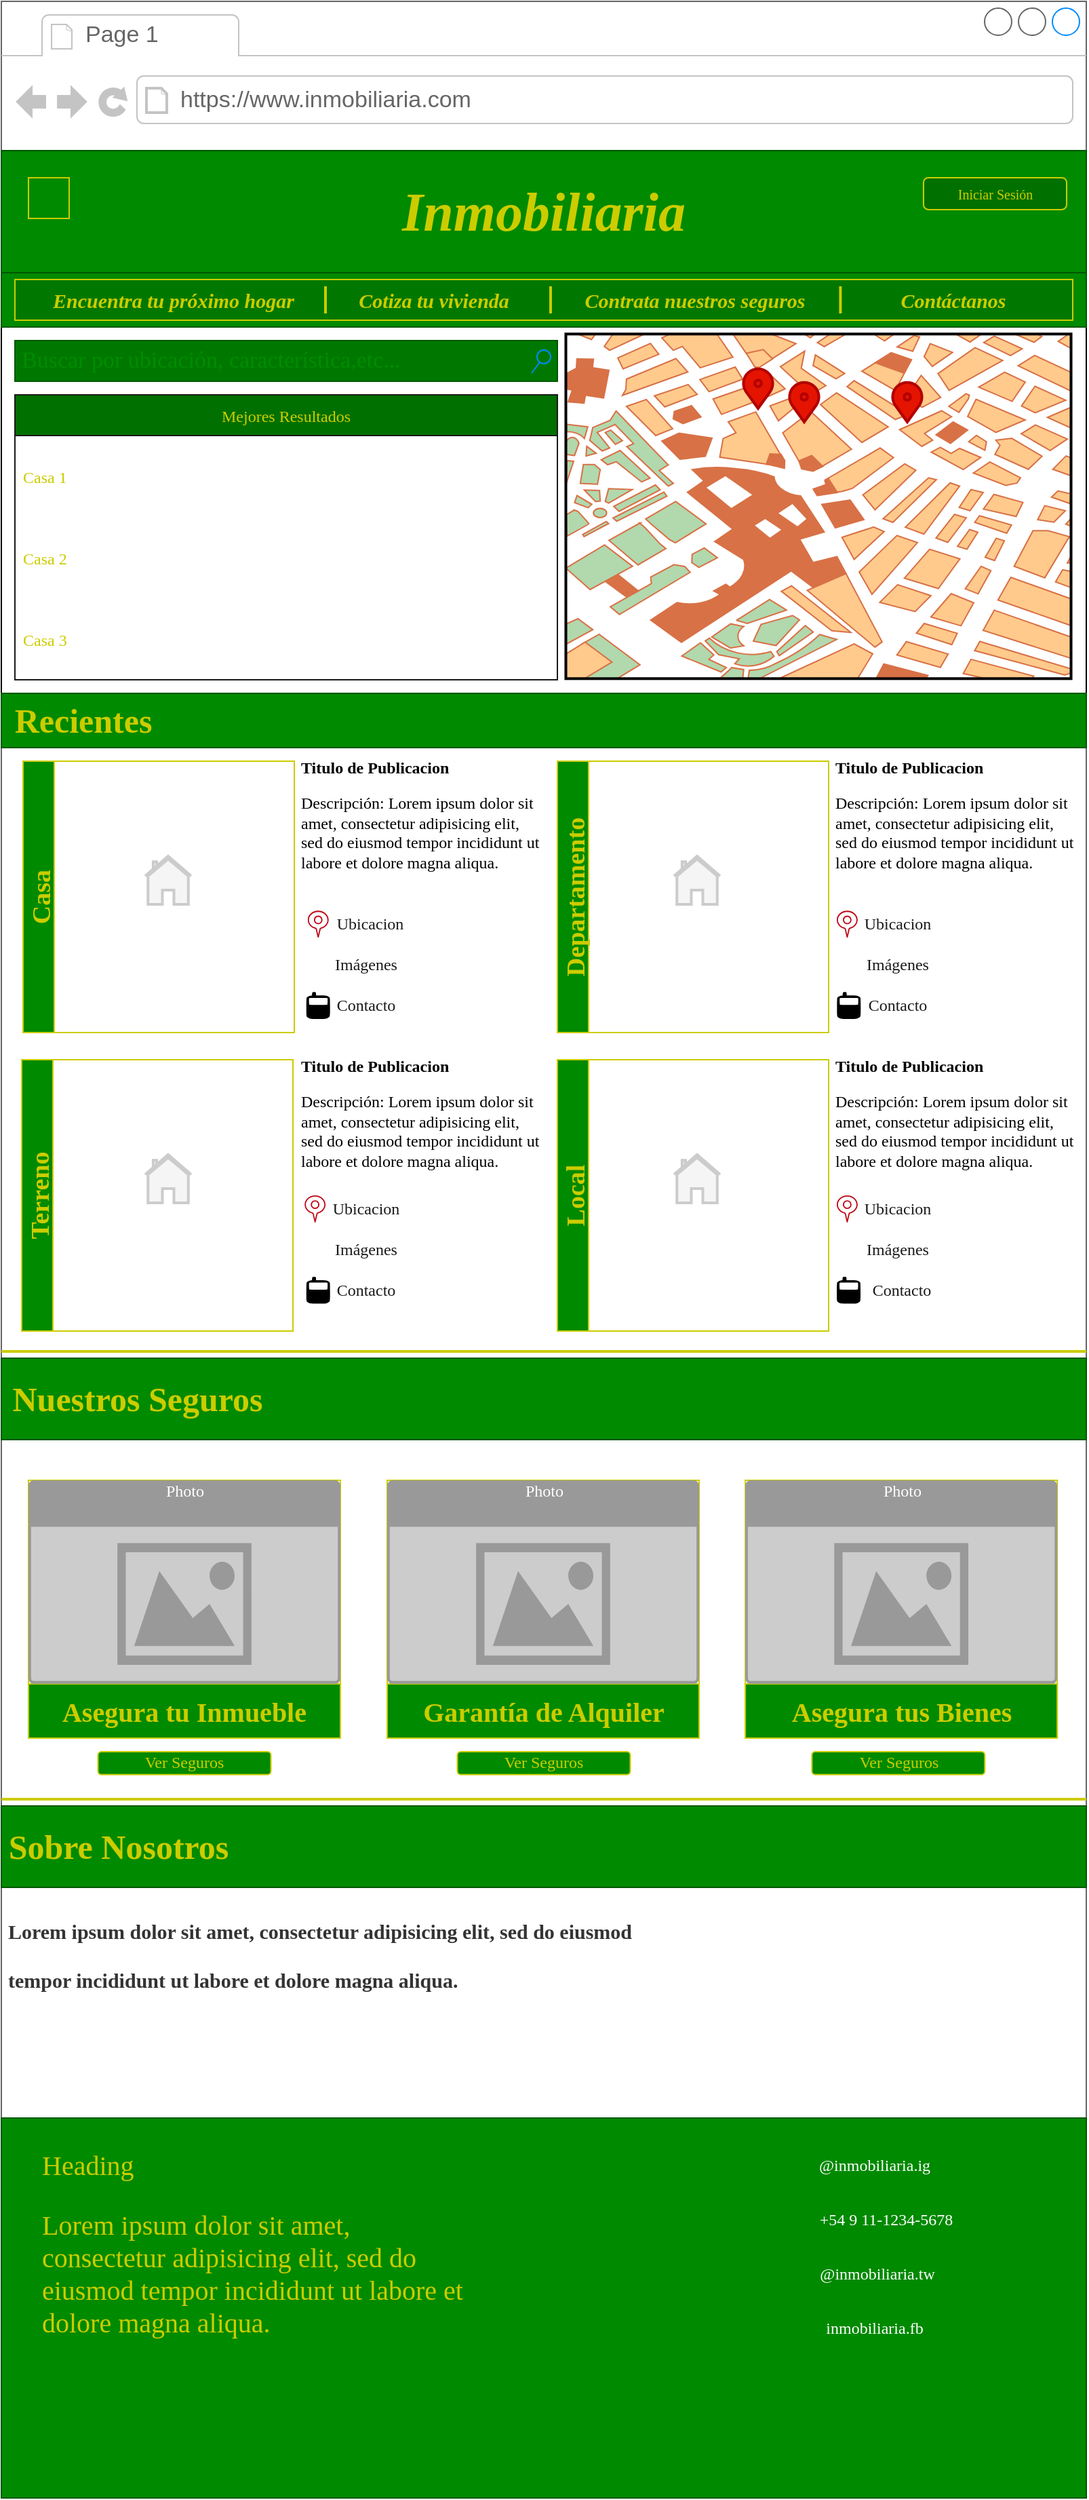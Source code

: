 <mxfile version="20.3.2" type="device"><diagram id="BopNpGZUy6vAaLA7DFmR" name="Página-1"><mxGraphModel dx="1695" dy="393" grid="1" gridSize="10" guides="1" tooltips="1" connect="1" arrows="1" fold="1" page="1" pageScale="1" pageWidth="827" pageHeight="1169" math="0" shadow="0"><root><mxCell id="0"/><mxCell id="1" parent="0"/><mxCell id="vSHxfGxF5m87mu5aObqt-1" value="" style="strokeWidth=1;shadow=0;dashed=0;align=center;html=1;shape=mxgraph.mockup.containers.browserWindow;rSize=0;strokeColor=#666666;strokeColor2=#008cff;strokeColor3=#c4c4c4;mainText=,;recursiveResize=0;" vertex="1" parent="1"><mxGeometry width="800" height="1840" as="geometry"/></mxCell><mxCell id="vSHxfGxF5m87mu5aObqt-2" value="Page 1" style="strokeWidth=1;shadow=0;dashed=0;align=center;html=1;shape=mxgraph.mockup.containers.anchor;fontSize=17;fontColor=#666666;align=left;" vertex="1" parent="vSHxfGxF5m87mu5aObqt-1"><mxGeometry x="60" y="12" width="110" height="26" as="geometry"/></mxCell><mxCell id="vSHxfGxF5m87mu5aObqt-3" value="https://www.inmobiliaria.com" style="strokeWidth=1;shadow=0;dashed=0;align=center;html=1;shape=mxgraph.mockup.containers.anchor;rSize=0;fontSize=17;fontColor=#666666;align=left;" vertex="1" parent="vSHxfGxF5m87mu5aObqt-1"><mxGeometry x="130" y="60" width="250" height="26" as="geometry"/></mxCell><mxCell id="vSHxfGxF5m87mu5aObqt-4" value="" style="verticalLabelPosition=bottom;verticalAlign=top;html=1;shape=mxgraph.basic.rect;fillColor2=none;strokeWidth=1;size=20;indent=5;fillColor=#008a00;strokeColor=#005700;fontColor=#ffffff;fillStyle=auto;" vertex="1" parent="vSHxfGxF5m87mu5aObqt-1"><mxGeometry y="110" width="800" height="90" as="geometry"/></mxCell><mxCell id="vSHxfGxF5m87mu5aObqt-5" value="Inmobiliaria" style="text;html=1;strokeColor=none;fillColor=none;align=center;verticalAlign=middle;whiteSpace=wrap;rounded=0;fontSize=40;fontColor=#CCCC00;fontFamily=Times New Roman;fontStyle=3;labelBorderColor=none;" vertex="1" parent="vSHxfGxF5m87mu5aObqt-1"><mxGeometry x="315" y="130" width="170" height="50" as="geometry"/></mxCell><mxCell id="vSHxfGxF5m87mu5aObqt-8" value="" style="shape=image;html=1;verticalAlign=top;verticalLabelPosition=bottom;labelBackgroundColor=#ffffff;imageAspect=0;aspect=fixed;image=https://cdn4.iconfinder.com/data/icons/essential-part-1/32/86-Option-128.png;strokeColor=#CCCC00;fontFamily=Times New Roman;fontSize=40;fontColor=#CCCC00;fillColor=#990000;imageBackground=none;imageBorder=#CCCC00;" vertex="1" parent="vSHxfGxF5m87mu5aObqt-1"><mxGeometry x="20" y="130" width="30" height="30" as="geometry"/></mxCell><mxCell id="vSHxfGxF5m87mu5aObqt-9" value="" style="rounded=0;whiteSpace=wrap;html=1;labelBorderColor=none;fontFamily=Times New Roman;fontSize=40;" vertex="1" parent="vSHxfGxF5m87mu5aObqt-1"><mxGeometry y="240" width="800" height="270" as="geometry"/></mxCell><mxCell id="vSHxfGxF5m87mu5aObqt-11" value="" style="rounded=0;whiteSpace=wrap;html=1;labelBorderColor=none;strokeColor=#005700;fontFamily=Times New Roman;fontSize=19;fontColor=#ffffff;fillColor=#008a00;" vertex="1" parent="vSHxfGxF5m87mu5aObqt-1"><mxGeometry y="200" width="800" height="40" as="geometry"/></mxCell><mxCell id="vSHxfGxF5m87mu5aObqt-24" value="Buscar por ubicación, característica,etc..." style="strokeWidth=1;shadow=0;dashed=0;align=center;html=1;shape=mxgraph.mockup.forms.searchBox;strokeColor=#005700;mainText=;strokeColor2=#008cff;fontColor=#008C00;fontSize=17;align=left;spacingLeft=3;labelBorderColor=none;fontFamily=Times New Roman;fillColor=#007800;" vertex="1" parent="vSHxfGxF5m87mu5aObqt-1"><mxGeometry x="10" y="250" width="400" height="30" as="geometry"/></mxCell><mxCell id="vSHxfGxF5m87mu5aObqt-25" value="Casa" style="swimlane;horizontal=0;labelBorderColor=none;strokeColor=#CCCC00;fontFamily=Times New Roman;fontSize=19;fontColor=#CCCC00;fillColor=#008a00;" vertex="1" parent="vSHxfGxF5m87mu5aObqt-1"><mxGeometry x="16" y="560" width="200" height="200" as="geometry"/></mxCell><mxCell id="vSHxfGxF5m87mu5aObqt-130" value="" style="html=1;verticalLabelPosition=bottom;align=center;labelBackgroundColor=#ffffff;verticalAlign=top;strokeWidth=2;strokeColor=#CCCCCC;shadow=0;dashed=0;shape=mxgraph.ios7.icons.home;labelBorderColor=none;fontFamily=Times New Roman;fontSize=12;fontColor=#333333;fillColor=#f5f5f5;" vertex="1" parent="vSHxfGxF5m87mu5aObqt-25"><mxGeometry x="90" y="70" width="34" height="35.5" as="geometry"/></mxCell><mxCell id="vSHxfGxF5m87mu5aObqt-26" value="Departamento" style="swimlane;horizontal=0;labelBorderColor=none;strokeColor=#CCCC00;fontFamily=Times New Roman;fontSize=19;fontColor=#CCCC00;fillColor=#008a00;" vertex="1" parent="vSHxfGxF5m87mu5aObqt-1"><mxGeometry x="410" y="560" width="200" height="200" as="geometry"/></mxCell><mxCell id="vSHxfGxF5m87mu5aObqt-131" value="" style="html=1;verticalLabelPosition=bottom;align=center;labelBackgroundColor=#ffffff;verticalAlign=top;strokeWidth=2;strokeColor=#CCCCCC;shadow=0;dashed=0;shape=mxgraph.ios7.icons.home;labelBorderColor=none;fontFamily=Times New Roman;fontSize=12;fontColor=#333333;fillColor=#f5f5f5;" vertex="1" parent="vSHxfGxF5m87mu5aObqt-26"><mxGeometry x="86" y="70" width="34" height="35.5" as="geometry"/></mxCell><mxCell id="vSHxfGxF5m87mu5aObqt-27" value="Terreno" style="swimlane;horizontal=0;labelBorderColor=none;strokeColor=#CCCC00;fontFamily=Times New Roman;fontSize=19;fontColor=#CCCC00;fillColor=#008a00;" vertex="1" parent="vSHxfGxF5m87mu5aObqt-1"><mxGeometry x="15" y="780" width="200" height="200" as="geometry"/></mxCell><mxCell id="vSHxfGxF5m87mu5aObqt-132" value="" style="html=1;verticalLabelPosition=bottom;align=center;labelBackgroundColor=#ffffff;verticalAlign=top;strokeWidth=2;strokeColor=#CCCCCC;shadow=0;dashed=0;shape=mxgraph.ios7.icons.home;labelBorderColor=none;fontFamily=Times New Roman;fontSize=12;fontColor=#333333;fillColor=#f5f5f5;" vertex="1" parent="vSHxfGxF5m87mu5aObqt-27"><mxGeometry x="91" y="70" width="34" height="35.5" as="geometry"/></mxCell><mxCell id="vSHxfGxF5m87mu5aObqt-28" value="Local" style="swimlane;horizontal=0;labelBorderColor=none;strokeColor=#CCCC00;fontFamily=Times New Roman;fontSize=19;fontColor=#CCCC00;fillColor=#008a00;" vertex="1" parent="vSHxfGxF5m87mu5aObqt-1"><mxGeometry x="410" y="780" width="200" height="200" as="geometry"/></mxCell><mxCell id="vSHxfGxF5m87mu5aObqt-133" value="" style="html=1;verticalLabelPosition=bottom;align=center;labelBackgroundColor=#ffffff;verticalAlign=top;strokeWidth=2;strokeColor=#CCCCCC;shadow=0;dashed=0;shape=mxgraph.ios7.icons.home;labelBorderColor=none;fontFamily=Times New Roman;fontSize=12;fontColor=#333333;fillColor=#f5f5f5;" vertex="1" parent="vSHxfGxF5m87mu5aObqt-28"><mxGeometry x="86" y="70" width="34" height="35.5" as="geometry"/></mxCell><mxCell id="vSHxfGxF5m87mu5aObqt-29" value="&lt;h1 style=&quot;font-size: 12px;&quot;&gt;Titulo de Publicacion&lt;/h1&gt;&lt;p style=&quot;font-size: 12px;&quot;&gt;Descripción: Lorem ipsum dolor sit amet, consectetur adipisicing elit, sed do eiusmod tempor incididunt ut labore et dolore magna aliqua.&lt;/p&gt;" style="text;html=1;strokeColor=none;fillColor=none;spacing=5;spacingTop=-20;whiteSpace=wrap;overflow=hidden;rounded=0;labelBorderColor=none;fontFamily=Times New Roman;fontSize=12;fontColor=#000000;" vertex="1" parent="vSHxfGxF5m87mu5aObqt-1"><mxGeometry x="216" y="559.84" width="184" height="120" as="geometry"/></mxCell><mxCell id="vSHxfGxF5m87mu5aObqt-38" value="" style="line;strokeWidth=2;html=1;labelBorderColor=none;strokeColor=#CCCC00;fontFamily=Times New Roman;fontSize=12;fontColor=#000000;fillColor=#CCCC00;" vertex="1" parent="vSHxfGxF5m87mu5aObqt-1"><mxGeometry y="990" width="800" height="10" as="geometry"/></mxCell><mxCell id="vSHxfGxF5m87mu5aObqt-41" value="&lt;font color=&quot;#cccc00&quot; style=&quot;font-size: 12px;&quot;&gt;Ver Seguros&lt;/font&gt;" style="rounded=1;html=1;shadow=0;dashed=0;whiteSpace=wrap;fontSize=10;fillColor=#008a00;align=center;strokeColor=#CCCC00;fontColor=#ffffff;labelBorderColor=none;fontFamily=Times New Roman;" vertex="1" parent="vSHxfGxF5m87mu5aObqt-1"><mxGeometry x="597.67" y="1290" width="127.5" height="16.88" as="geometry"/></mxCell><mxCell id="vSHxfGxF5m87mu5aObqt-43" value="" style="verticalLabelPosition=bottom;shadow=0;dashed=0;align=center;html=1;verticalAlign=top;strokeWidth=1;shape=mxgraph.mockup.misc.map;labelBackgroundColor=none;labelBorderColor=none;strokeColor=#1A1A1A;fontFamily=Times New Roman;fontSize=12;fontColor=#CCCC00;fillColor=#007000;" vertex="1" parent="vSHxfGxF5m87mu5aObqt-1"><mxGeometry x="416" y="245" width="374" height="255" as="geometry"/></mxCell><mxCell id="vSHxfGxF5m87mu5aObqt-45" value="" style="sketch=0;outlineConnect=0;fontColor=#232F3E;gradientColor=none;fillColor=#BF0816;strokeColor=none;dashed=0;verticalLabelPosition=bottom;verticalAlign=top;align=center;html=1;fontSize=12;fontStyle=0;aspect=fixed;shape=mxgraph.aws4.location_service_place;labelBackgroundColor=none;labelBorderColor=none;fontFamily=Times New Roman;" vertex="1" parent="vSHxfGxF5m87mu5aObqt-1"><mxGeometry x="225.92" y="670.16" width="15.42" height="20" as="geometry"/></mxCell><mxCell id="vSHxfGxF5m87mu5aObqt-47" value="" style="html=1;verticalLabelPosition=bottom;align=center;labelBackgroundColor=#ffffff;verticalAlign=top;strokeWidth=2;strokeColor=#B20000;shadow=0;dashed=0;shape=mxgraph.ios7.icons.location;labelBorderColor=none;fontFamily=Times New Roman;fontSize=12;fontColor=#ffffff;fillColor=#e51400;" vertex="1" parent="vSHxfGxF5m87mu5aObqt-1"><mxGeometry x="546" y="270" width="24" height="30" as="geometry"/></mxCell><mxCell id="vSHxfGxF5m87mu5aObqt-50" value="" style="html=1;verticalLabelPosition=bottom;align=center;labelBackgroundColor=#ffffff;verticalAlign=top;strokeWidth=2;strokeColor=#B20000;shadow=0;dashed=0;shape=mxgraph.ios7.icons.location;labelBorderColor=none;fontFamily=Times New Roman;fontSize=12;fontColor=#ffffff;fillColor=#e51400;" vertex="1" parent="vSHxfGxF5m87mu5aObqt-1"><mxGeometry x="656" y="280" width="24" height="30" as="geometry"/></mxCell><mxCell id="vSHxfGxF5m87mu5aObqt-42" value="" style="rounded=0;whiteSpace=wrap;html=1;labelBorderColor=none;strokeColor=#CCCC00;fontFamily=Times New Roman;fontSize=12;fontColor=#000000;fillColor=#FFFFFF;" vertex="1" parent="vSHxfGxF5m87mu5aObqt-1"><mxGeometry x="20" y="1090" width="230" height="190" as="geometry"/></mxCell><mxCell id="vSHxfGxF5m87mu5aObqt-52" value="" style="rounded=0;whiteSpace=wrap;html=1;labelBorderColor=none;strokeColor=#CCCC00;fontFamily=Times New Roman;fontSize=12;fontColor=#000000;fillColor=#FFFFFF;" vertex="1" parent="vSHxfGxF5m87mu5aObqt-1"><mxGeometry x="284.5" y="1090" width="230" height="190" as="geometry"/></mxCell><mxCell id="vSHxfGxF5m87mu5aObqt-53" value="" style="rounded=0;whiteSpace=wrap;html=1;labelBorderColor=none;strokeColor=#CCCC00;fontFamily=Times New Roman;fontSize=12;fontColor=#000000;fillColor=#FFFFFF;" vertex="1" parent="vSHxfGxF5m87mu5aObqt-1"><mxGeometry x="548.58" y="1090" width="230" height="190" as="geometry"/></mxCell><mxCell id="vSHxfGxF5m87mu5aObqt-62" value="Mejores Resultados" style="swimlane;fontStyle=0;childLayout=stackLayout;horizontal=1;startSize=30;horizontalStack=0;resizeParent=1;resizeParentMax=0;resizeLast=0;collapsible=1;marginBottom=0;labelBackgroundColor=none;labelBorderColor=none;strokeColor=#1A1A1A;fontFamily=Times New Roman;fontSize=12;fontColor=#CCCC00;fillColor=#007000;" vertex="1" parent="vSHxfGxF5m87mu5aObqt-1"><mxGeometry x="10" y="290" width="400" height="210" as="geometry"><mxRectangle x="10" y="290" width="140" height="30" as="alternateBounds"/></mxGeometry></mxCell><mxCell id="vSHxfGxF5m87mu5aObqt-63" value="Casa 1" style="text;strokeColor=none;fillColor=none;align=left;verticalAlign=middle;spacingLeft=4;spacingRight=4;overflow=hidden;points=[[0,0.5],[1,0.5]];portConstraint=eastwest;rotatable=0;labelBackgroundColor=none;labelBorderColor=none;fontFamily=Times New Roman;fontSize=12;fontColor=#CCCC00;" vertex="1" parent="vSHxfGxF5m87mu5aObqt-62"><mxGeometry y="30" width="400" height="60" as="geometry"/></mxCell><mxCell id="vSHxfGxF5m87mu5aObqt-64" value="Casa 2" style="text;strokeColor=none;fillColor=none;align=left;verticalAlign=middle;spacingLeft=4;spacingRight=4;overflow=hidden;points=[[0,0.5],[1,0.5]];portConstraint=eastwest;rotatable=0;labelBackgroundColor=none;labelBorderColor=none;fontFamily=Times New Roman;fontSize=12;fontColor=#CCCC00;" vertex="1" parent="vSHxfGxF5m87mu5aObqt-62"><mxGeometry y="90" width="400" height="60" as="geometry"/></mxCell><mxCell id="vSHxfGxF5m87mu5aObqt-65" value="Casa 3" style="text;strokeColor=none;fillColor=none;align=left;verticalAlign=middle;spacingLeft=4;spacingRight=4;overflow=hidden;points=[[0,0.5],[1,0.5]];portConstraint=eastwest;rotatable=0;labelBackgroundColor=none;labelBorderColor=none;fontFamily=Times New Roman;fontSize=12;fontColor=#CCCC00;" vertex="1" parent="vSHxfGxF5m87mu5aObqt-62"><mxGeometry y="150" width="400" height="60" as="geometry"/></mxCell><mxCell id="vSHxfGxF5m87mu5aObqt-67" value="" style="rounded=0;whiteSpace=wrap;html=1;labelBorderColor=none;strokeColor=#005700;fontFamily=Times New Roman;fontSize=19;fontColor=#ffffff;fillColor=#008a00;" vertex="1" parent="vSHxfGxF5m87mu5aObqt-1"><mxGeometry y="510" width="800" height="40" as="geometry"/></mxCell><mxCell id="vSHxfGxF5m87mu5aObqt-73" value="" style="shape=mxgraph.signs.tech.cell_phone;html=1;pointerEvents=1;fillColor=#000000;strokeColor=none;verticalLabelPosition=bottom;verticalAlign=top;align=center;labelBackgroundColor=none;labelBorderColor=none;fontFamily=Times New Roman;fontSize=12;fontColor=#CCCC00;" vertex="1" parent="vSHxfGxF5m87mu5aObqt-1"><mxGeometry x="224.84" y="730.16" width="17.58" height="19.84" as="geometry"/></mxCell><mxCell id="vSHxfGxF5m87mu5aObqt-74" value="" style="shape=image;html=1;verticalAlign=top;verticalLabelPosition=bottom;labelBackgroundColor=#ffffff;imageAspect=0;aspect=fixed;image=https://cdn4.iconfinder.com/data/icons/ionicons/512/icon-ios7-photos-outline-128.png;labelBorderColor=none;strokeColor=#CCCC00;fontFamily=Times New Roman;fontSize=12;fontColor=#CCCC00;fillColor=#FFFFFF;" vertex="1" parent="vSHxfGxF5m87mu5aObqt-1"><mxGeometry x="223.63" y="700" width="20" height="20" as="geometry"/></mxCell><mxCell id="vSHxfGxF5m87mu5aObqt-75" value="" style="sketch=0;outlineConnect=0;fontColor=#232F3E;gradientColor=none;fillColor=#BF0816;strokeColor=none;dashed=0;verticalLabelPosition=bottom;verticalAlign=top;align=center;html=1;fontSize=12;fontStyle=0;aspect=fixed;shape=mxgraph.aws4.location_service_place;labelBackgroundColor=none;labelBorderColor=none;fontFamily=Times New Roman;" vertex="1" parent="vSHxfGxF5m87mu5aObqt-1"><mxGeometry x="616" y="670.16" width="15.42" height="20" as="geometry"/></mxCell><mxCell id="vSHxfGxF5m87mu5aObqt-76" value="" style="sketch=0;outlineConnect=0;fontColor=#232F3E;gradientColor=none;fillColor=#BF0816;strokeColor=none;dashed=0;verticalLabelPosition=bottom;verticalAlign=top;align=center;html=1;fontSize=12;fontStyle=0;aspect=fixed;shape=mxgraph.aws4.location_service_place;labelBackgroundColor=none;labelBorderColor=none;fontFamily=Times New Roman;" vertex="1" parent="vSHxfGxF5m87mu5aObqt-1"><mxGeometry x="223.63" y="880" width="15.42" height="20" as="geometry"/></mxCell><mxCell id="vSHxfGxF5m87mu5aObqt-77" value="" style="sketch=0;outlineConnect=0;fontColor=#232F3E;gradientColor=none;fillColor=#BF0816;strokeColor=none;dashed=0;verticalLabelPosition=bottom;verticalAlign=top;align=center;html=1;fontSize=12;fontStyle=0;aspect=fixed;shape=mxgraph.aws4.location_service_place;labelBackgroundColor=none;labelBorderColor=none;fontFamily=Times New Roman;" vertex="1" parent="vSHxfGxF5m87mu5aObqt-1"><mxGeometry x="616" y="880" width="15.42" height="20" as="geometry"/></mxCell><mxCell id="vSHxfGxF5m87mu5aObqt-78" value="" style="shape=image;html=1;verticalAlign=top;verticalLabelPosition=bottom;labelBackgroundColor=#ffffff;imageAspect=0;aspect=fixed;image=https://cdn4.iconfinder.com/data/icons/ionicons/512/icon-ios7-photos-outline-128.png;labelBorderColor=none;strokeColor=#CCCC00;fontFamily=Times New Roman;fontSize=12;fontColor=#CCCC00;fillColor=#FFFFFF;" vertex="1" parent="vSHxfGxF5m87mu5aObqt-1"><mxGeometry x="613.71" y="700" width="20" height="20" as="geometry"/></mxCell><mxCell id="vSHxfGxF5m87mu5aObqt-125" value="" style="shape=image;html=1;verticalAlign=top;verticalLabelPosition=bottom;labelBackgroundColor=#ffffff;imageAspect=0;aspect=fixed;image=https://cdn4.iconfinder.com/data/icons/ionicons/512/icon-ios7-photos-outline-128.png;labelBorderColor=none;strokeColor=#CCCC00;fontFamily=Times New Roman;fontSize=12;fontColor=#CCCC00;fillColor=#FFFFFF;" vertex="1" parent="vSHxfGxF5m87mu5aObqt-1"><mxGeometry x="222.42" y="910" width="20" height="20" as="geometry"/></mxCell><mxCell id="vSHxfGxF5m87mu5aObqt-126" value="" style="shape=image;html=1;verticalAlign=top;verticalLabelPosition=bottom;labelBackgroundColor=#ffffff;imageAspect=0;aspect=fixed;image=https://cdn4.iconfinder.com/data/icons/ionicons/512/icon-ios7-photos-outline-128.png;labelBorderColor=none;strokeColor=#CCCC00;fontFamily=Times New Roman;fontSize=12;fontColor=#CCCC00;fillColor=#FFFFFF;" vertex="1" parent="vSHxfGxF5m87mu5aObqt-1"><mxGeometry x="613.71" y="910" width="20" height="20" as="geometry"/></mxCell><mxCell id="vSHxfGxF5m87mu5aObqt-127" value="" style="shape=mxgraph.signs.tech.cell_phone;html=1;pointerEvents=1;fillColor=#000000;strokeColor=none;verticalLabelPosition=bottom;verticalAlign=top;align=center;labelBackgroundColor=none;labelBorderColor=none;fontFamily=Times New Roman;fontSize=12;fontColor=#CCCC00;" vertex="1" parent="vSHxfGxF5m87mu5aObqt-1"><mxGeometry x="224.84" y="940" width="17.58" height="19.84" as="geometry"/></mxCell><mxCell id="vSHxfGxF5m87mu5aObqt-128" value="" style="shape=mxgraph.signs.tech.cell_phone;html=1;pointerEvents=1;fillColor=#000000;strokeColor=none;verticalLabelPosition=bottom;verticalAlign=top;align=center;labelBackgroundColor=none;labelBorderColor=none;fontFamily=Times New Roman;fontSize=12;fontColor=#CCCC00;" vertex="1" parent="vSHxfGxF5m87mu5aObqt-1"><mxGeometry x="616.13" y="730.16" width="17.58" height="19.84" as="geometry"/></mxCell><mxCell id="vSHxfGxF5m87mu5aObqt-129" value="" style="shape=mxgraph.signs.tech.cell_phone;html=1;pointerEvents=1;fillColor=#000000;strokeColor=none;verticalLabelPosition=bottom;verticalAlign=top;align=center;labelBackgroundColor=none;labelBorderColor=none;fontFamily=Times New Roman;fontSize=12;fontColor=#CCCC00;" vertex="1" parent="vSHxfGxF5m87mu5aObqt-1"><mxGeometry x="616" y="940" width="17.58" height="19.84" as="geometry"/></mxCell><mxCell id="vSHxfGxF5m87mu5aObqt-135" value="Recientes" style="text;strokeColor=none;fillColor=none;html=1;fontSize=25;fontStyle=1;verticalAlign=middle;align=center;labelBackgroundColor=none;labelBorderColor=none;fontFamily=Times New Roman;fontColor=#CCCC00;" vertex="1" parent="vSHxfGxF5m87mu5aObqt-1"><mxGeometry x="10" y="510" width="100" height="40" as="geometry"/></mxCell><mxCell id="vSHxfGxF5m87mu5aObqt-136" value="Iniciar Sesión" style="rounded=1;html=1;shadow=0;dashed=0;whiteSpace=wrap;fontSize=10;fillColor=#007000;align=center;strokeColor=#CCCC00;fontColor=#CCCC00;labelBackgroundColor=none;labelBorderColor=none;fontFamily=Times New Roman;" vertex="1" parent="vSHxfGxF5m87mu5aObqt-1"><mxGeometry x="680" y="130" width="105.5" height="23.44" as="geometry"/></mxCell><mxCell id="vSHxfGxF5m87mu5aObqt-140" value="" style="line;strokeWidth=2;html=1;labelBackgroundColor=none;labelBorderColor=none;fillStyle=auto;strokeColor=#CCCC00;fontFamily=Times New Roman;fontSize=12;fontColor=#000000;fillColor=#4D4D4D;" vertex="1" parent="vSHxfGxF5m87mu5aObqt-1"><mxGeometry y="1320" width="800" height="10" as="geometry"/></mxCell><mxCell id="vSHxfGxF5m87mu5aObqt-141" value="" style="rounded=0;whiteSpace=wrap;html=1;labelBackgroundColor=none;labelBorderColor=none;fillStyle=auto;strokeColor=#005700;fontFamily=Times New Roman;fontSize=12;fontColor=#ffffff;fillColor=#008a00;" vertex="1" parent="vSHxfGxF5m87mu5aObqt-1"><mxGeometry y="1330" width="800" height="60" as="geometry"/></mxCell><mxCell id="vSHxfGxF5m87mu5aObqt-143" value="" style="rounded=0;whiteSpace=wrap;html=1;labelBackgroundColor=none;labelBorderColor=none;fillStyle=auto;strokeColor=#005700;fontFamily=Times New Roman;fontSize=12;fontColor=#ffffff;fillColor=#008a00;" vertex="1" parent="vSHxfGxF5m87mu5aObqt-1"><mxGeometry y="1560" width="800" height="280" as="geometry"/></mxCell><mxCell id="vSHxfGxF5m87mu5aObqt-203" value="&lt;h1 style=&quot;font-size: 12px;&quot;&gt;Titulo de Publicacion&lt;/h1&gt;&lt;p style=&quot;font-size: 12px;&quot;&gt;Descripción: Lorem ipsum dolor sit amet, consectetur adipisicing elit, sed do eiusmod tempor incididunt ut labore et dolore magna aliqua.&lt;/p&gt;" style="text;html=1;strokeColor=none;fillColor=none;spacing=5;spacingTop=-20;whiteSpace=wrap;overflow=hidden;rounded=0;labelBorderColor=none;fontFamily=Times New Roman;fontSize=12;fontColor=#000000;" vertex="1" parent="vSHxfGxF5m87mu5aObqt-1"><mxGeometry x="610" y="559.84" width="184" height="120" as="geometry"/></mxCell><mxCell id="vSHxfGxF5m87mu5aObqt-204" value="&lt;h1 style=&quot;font-size: 12px;&quot;&gt;Titulo de Publicacion&lt;/h1&gt;&lt;p style=&quot;font-size: 12px;&quot;&gt;Descripción: Lorem ipsum dolor sit amet, consectetur adipisicing elit, sed do eiusmod tempor incididunt ut labore et dolore magna aliqua.&lt;/p&gt;" style="text;html=1;strokeColor=none;fillColor=none;spacing=5;spacingTop=-20;whiteSpace=wrap;overflow=hidden;rounded=0;labelBorderColor=none;fontFamily=Times New Roman;fontSize=12;fontColor=#000000;" vertex="1" parent="vSHxfGxF5m87mu5aObqt-1"><mxGeometry x="216" y="780" width="184" height="120" as="geometry"/></mxCell><mxCell id="vSHxfGxF5m87mu5aObqt-205" value="&lt;h1 style=&quot;font-size: 12px;&quot;&gt;Titulo de Publicacion&lt;/h1&gt;&lt;p style=&quot;font-size: 12px;&quot;&gt;Descripción: Lorem ipsum dolor sit amet, consectetur adipisicing elit, sed do eiusmod tempor incididunt ut labore et dolore magna aliqua.&lt;/p&gt;" style="text;html=1;strokeColor=none;fillColor=none;spacing=5;spacingTop=-20;whiteSpace=wrap;overflow=hidden;rounded=0;labelBorderColor=none;fontFamily=Times New Roman;fontSize=12;fontColor=#000000;" vertex="1" parent="vSHxfGxF5m87mu5aObqt-1"><mxGeometry x="610" y="780" width="184" height="120" as="geometry"/></mxCell><mxCell id="vSHxfGxF5m87mu5aObqt-207" value="Imágenes" style="text;html=1;strokeColor=none;fillColor=none;align=center;verticalAlign=middle;whiteSpace=wrap;rounded=0;labelBackgroundColor=none;labelBorderColor=none;fillStyle=auto;fontFamily=Times New Roman;fontSize=12;fontColor=#1A1A1A;" vertex="1" parent="vSHxfGxF5m87mu5aObqt-1"><mxGeometry x="239.05" y="695.16" width="60" height="30" as="geometry"/></mxCell><mxCell id="vSHxfGxF5m87mu5aObqt-208" value="Contacto" style="text;html=1;strokeColor=none;fillColor=none;align=center;verticalAlign=middle;whiteSpace=wrap;rounded=0;labelBackgroundColor=none;labelBorderColor=none;fillStyle=auto;fontFamily=Times New Roman;fontSize=12;fontColor=#1A1A1A;" vertex="1" parent="vSHxfGxF5m87mu5aObqt-1"><mxGeometry x="239.05" y="725.08" width="60" height="30" as="geometry"/></mxCell><mxCell id="vSHxfGxF5m87mu5aObqt-209" value="Ubicacion" style="text;html=1;strokeColor=none;fillColor=none;align=center;verticalAlign=middle;whiteSpace=wrap;rounded=0;labelBackgroundColor=none;labelBorderColor=none;fillStyle=auto;fontFamily=Times New Roman;fontSize=12;fontColor=#1A1A1A;" vertex="1" parent="vSHxfGxF5m87mu5aObqt-1"><mxGeometry x="242.42" y="665.16" width="60" height="30" as="geometry"/></mxCell><mxCell id="vSHxfGxF5m87mu5aObqt-210" value="Ubicacion" style="text;html=1;strokeColor=none;fillColor=none;align=center;verticalAlign=middle;whiteSpace=wrap;rounded=0;labelBackgroundColor=none;labelBorderColor=none;fillStyle=auto;fontFamily=Times New Roman;fontSize=12;fontColor=#1A1A1A;" vertex="1" parent="vSHxfGxF5m87mu5aObqt-1"><mxGeometry x="631.42" y="665.16" width="60" height="30" as="geometry"/></mxCell><mxCell id="vSHxfGxF5m87mu5aObqt-211" value="Ubicacion" style="text;html=1;strokeColor=none;fillColor=none;align=center;verticalAlign=middle;whiteSpace=wrap;rounded=0;labelBackgroundColor=none;labelBorderColor=none;fillStyle=auto;fontFamily=Times New Roman;fontSize=12;fontColor=#1A1A1A;" vertex="1" parent="vSHxfGxF5m87mu5aObqt-1"><mxGeometry x="239.05" y="875" width="60" height="30" as="geometry"/></mxCell><mxCell id="vSHxfGxF5m87mu5aObqt-212" value="Ubicacion" style="text;html=1;strokeColor=none;fillColor=none;align=center;verticalAlign=middle;whiteSpace=wrap;rounded=0;labelBackgroundColor=none;labelBorderColor=none;fillStyle=auto;fontFamily=Times New Roman;fontSize=12;fontColor=#1A1A1A;" vertex="1" parent="vSHxfGxF5m87mu5aObqt-1"><mxGeometry x="631.42" y="875" width="60" height="30" as="geometry"/></mxCell><mxCell id="vSHxfGxF5m87mu5aObqt-213" value="Imágenes" style="text;html=1;strokeColor=none;fillColor=none;align=center;verticalAlign=middle;whiteSpace=wrap;rounded=0;labelBackgroundColor=none;labelBorderColor=none;fillStyle=auto;fontFamily=Times New Roman;fontSize=12;fontColor=#1A1A1A;" vertex="1" parent="vSHxfGxF5m87mu5aObqt-1"><mxGeometry x="631.42" y="695.16" width="60" height="30" as="geometry"/></mxCell><mxCell id="vSHxfGxF5m87mu5aObqt-214" value="Imágenes" style="text;html=1;strokeColor=none;fillColor=none;align=center;verticalAlign=middle;whiteSpace=wrap;rounded=0;labelBackgroundColor=none;labelBorderColor=none;fillStyle=auto;fontFamily=Times New Roman;fontSize=12;fontColor=#1A1A1A;" vertex="1" parent="vSHxfGxF5m87mu5aObqt-1"><mxGeometry x="239.05" y="905" width="60" height="30" as="geometry"/></mxCell><mxCell id="vSHxfGxF5m87mu5aObqt-215" value="Imágenes" style="text;html=1;strokeColor=none;fillColor=none;align=center;verticalAlign=middle;whiteSpace=wrap;rounded=0;labelBackgroundColor=none;labelBorderColor=none;fillStyle=auto;fontFamily=Times New Roman;fontSize=12;fontColor=#1A1A1A;" vertex="1" parent="vSHxfGxF5m87mu5aObqt-1"><mxGeometry x="631.42" y="905" width="60" height="30" as="geometry"/></mxCell><mxCell id="vSHxfGxF5m87mu5aObqt-216" value="Contacto" style="text;html=1;strokeColor=none;fillColor=none;align=center;verticalAlign=middle;whiteSpace=wrap;rounded=0;labelBackgroundColor=none;labelBorderColor=none;fillStyle=auto;fontFamily=Times New Roman;fontSize=12;fontColor=#1A1A1A;" vertex="1" parent="vSHxfGxF5m87mu5aObqt-1"><mxGeometry x="239.05" y="935" width="60" height="30" as="geometry"/></mxCell><mxCell id="vSHxfGxF5m87mu5aObqt-217" value="Contacto" style="text;html=1;strokeColor=none;fillColor=none;align=center;verticalAlign=middle;whiteSpace=wrap;rounded=0;labelBackgroundColor=none;labelBorderColor=none;fillStyle=auto;fontFamily=Times New Roman;fontSize=12;fontColor=#1A1A1A;" vertex="1" parent="vSHxfGxF5m87mu5aObqt-1"><mxGeometry x="631.42" y="725.08" width="60" height="30" as="geometry"/></mxCell><mxCell id="vSHxfGxF5m87mu5aObqt-218" value="Contacto" style="text;html=1;strokeColor=none;fillColor=none;align=center;verticalAlign=middle;whiteSpace=wrap;rounded=0;labelBackgroundColor=none;labelBorderColor=none;fillStyle=auto;fontFamily=Times New Roman;fontSize=12;fontColor=#1A1A1A;" vertex="1" parent="vSHxfGxF5m87mu5aObqt-1"><mxGeometry x="633.58" y="934.92" width="60" height="30" as="geometry"/></mxCell><mxCell id="vSHxfGxF5m87mu5aObqt-219" value="" style="shape=image;html=1;verticalAlign=top;verticalLabelPosition=bottom;labelBackgroundColor=#ffffff;imageAspect=0;aspect=fixed;image=https://cdn3.iconfinder.com/data/icons/2018-social-media-logotypes/1000/2018_social_media_popular_app_logo_instagram-128.png;labelBorderColor=none;fillStyle=auto;strokeColor=#CCCC00;fontFamily=Times New Roman;fontSize=12;fontColor=#1A1A1A;fillColor=#4D4D4D;" vertex="1" parent="vSHxfGxF5m87mu5aObqt-1"><mxGeometry x="570" y="1580" width="30" height="30" as="geometry"/></mxCell><mxCell id="vSHxfGxF5m87mu5aObqt-220" value="" style="shape=image;html=1;verticalAlign=top;verticalLabelPosition=bottom;labelBackgroundColor=#ffffff;imageAspect=0;aspect=fixed;image=https://cdn3.iconfinder.com/data/icons/2018-social-media-logotypes/1000/2018_social_media_popular_app_logo-whatsapp-128.png;labelBorderColor=none;fillStyle=auto;strokeColor=#CCCC00;fontFamily=Times New Roman;fontSize=12;fontColor=#1A1A1A;fillColor=#4D4D4D;" vertex="1" parent="vSHxfGxF5m87mu5aObqt-1"><mxGeometry x="570" y="1620" width="30" height="30" as="geometry"/></mxCell><mxCell id="vSHxfGxF5m87mu5aObqt-221" value="" style="shape=image;html=1;verticalAlign=top;verticalLabelPosition=bottom;labelBackgroundColor=#ffffff;imageAspect=0;aspect=fixed;image=https://cdn3.iconfinder.com/data/icons/2018-social-media-logotypes/1000/2018_social_media_popular_app_logo_twitter-128.png;labelBorderColor=none;fillStyle=auto;strokeColor=#CCCC00;fontFamily=Times New Roman;fontSize=12;fontColor=#1A1A1A;fillColor=#4D4D4D;" vertex="1" parent="vSHxfGxF5m87mu5aObqt-1"><mxGeometry x="570" y="1660" width="30" height="30" as="geometry"/></mxCell><mxCell id="vSHxfGxF5m87mu5aObqt-222" value="" style="shape=image;html=1;verticalAlign=top;verticalLabelPosition=bottom;labelBackgroundColor=#ffffff;imageAspect=0;aspect=fixed;image=https://cdn3.iconfinder.com/data/icons/2018-social-media-logotypes/1000/2018_social_media_popular_app_logo_facebook-128.png;labelBorderColor=none;fillStyle=auto;strokeColor=#CCCC00;fontFamily=Times New Roman;fontSize=12;fontColor=#1A1A1A;fillColor=#4D4D4D;" vertex="1" parent="vSHxfGxF5m87mu5aObqt-1"><mxGeometry x="570" y="1700" width="30" height="30" as="geometry"/></mxCell><mxCell id="vSHxfGxF5m87mu5aObqt-223" value="&lt;h1 style=&quot;font-size: 20px;&quot;&gt;&lt;font color=&quot;#cccc00&quot; style=&quot;font-size: 20px; font-weight: normal;&quot;&gt;Heading&lt;/font&gt;&lt;/h1&gt;&lt;p style=&quot;font-size: 20px;&quot;&gt;&lt;font color=&quot;#cccc00&quot; style=&quot;font-size: 20px;&quot;&gt;Lorem ipsum dolor sit amet, consectetur adipisicing elit, sed do eiusmod tempor incididunt ut labore et dolore magna aliqua.&lt;/font&gt;&lt;/p&gt;" style="text;html=1;strokeColor=none;fillColor=none;spacing=5;spacingTop=-20;whiteSpace=wrap;overflow=hidden;rounded=0;labelBackgroundColor=none;labelBorderColor=none;fillStyle=auto;fontFamily=Times New Roman;fontSize=12;fontColor=#FFFFFF;" vertex="1" parent="vSHxfGxF5m87mu5aObqt-1"><mxGeometry x="25" y="1580" width="325" height="180" as="geometry"/></mxCell><mxCell id="vSHxfGxF5m87mu5aObqt-240" value="@inmobiliaria.ig" style="text;html=1;strokeColor=none;fillColor=none;align=center;verticalAlign=middle;whiteSpace=wrap;rounded=0;labelBackgroundColor=none;labelBorderColor=none;fillStyle=auto;fontFamily=Times New Roman;fontSize=12;fontColor=#FFFFFF;" vertex="1" parent="vSHxfGxF5m87mu5aObqt-1"><mxGeometry x="613.71" y="1580" width="60" height="30" as="geometry"/></mxCell><mxCell id="vSHxfGxF5m87mu5aObqt-241" value="+54 9 11-1234-5678" style="text;html=1;strokeColor=none;fillColor=none;align=center;verticalAlign=middle;whiteSpace=wrap;rounded=0;labelBackgroundColor=none;labelBorderColor=none;fillStyle=auto;fontFamily=Times New Roman;fontSize=12;fontColor=#FFFFFF;" vertex="1" parent="vSHxfGxF5m87mu5aObqt-1"><mxGeometry x="600" y="1620" width="105.08" height="30" as="geometry"/></mxCell><mxCell id="vSHxfGxF5m87mu5aObqt-242" value="@inmobiliaria.tw" style="text;html=1;strokeColor=none;fillColor=none;align=center;verticalAlign=middle;whiteSpace=wrap;rounded=0;labelBackgroundColor=none;labelBorderColor=none;fillStyle=auto;fontFamily=Times New Roman;fontSize=12;fontColor=#FFFFFF;" vertex="1" parent="vSHxfGxF5m87mu5aObqt-1"><mxGeometry x="616" y="1660" width="60" height="30" as="geometry"/></mxCell><mxCell id="vSHxfGxF5m87mu5aObqt-243" value="inmobiliaria.fb" style="text;html=1;strokeColor=none;fillColor=none;align=center;verticalAlign=middle;whiteSpace=wrap;rounded=0;labelBackgroundColor=none;labelBorderColor=none;fillStyle=auto;fontFamily=Times New Roman;fontSize=12;fontColor=#FFFFFF;" vertex="1" parent="vSHxfGxF5m87mu5aObqt-1"><mxGeometry x="613.71" y="1700" width="60" height="30" as="geometry"/></mxCell><mxCell id="vSHxfGxF5m87mu5aObqt-244" value="" style="rounded=0;whiteSpace=wrap;html=1;labelBackgroundColor=none;labelBorderColor=none;fillStyle=auto;strokeColor=#CCCC00;fontFamily=Times New Roman;fontSize=12;fontColor=#ffffff;fillColor=#007800;" vertex="1" parent="vSHxfGxF5m87mu5aObqt-1"><mxGeometry x="10" y="205" width="780" height="30" as="geometry"/></mxCell><mxCell id="vSHxfGxF5m87mu5aObqt-245" value="Encuentra tu próximo hogar" style="text;html=1;strokeColor=none;fillColor=none;align=center;verticalAlign=middle;whiteSpace=wrap;rounded=0;labelBackgroundColor=none;labelBorderColor=none;fillStyle=auto;fontFamily=Times New Roman;fontSize=15;fontColor=#CCCC00;fontStyle=3" vertex="1" parent="vSHxfGxF5m87mu5aObqt-1"><mxGeometry x="10" y="205" width="234" height="30" as="geometry"/></mxCell><mxCell id="vSHxfGxF5m87mu5aObqt-246" value="Cotiza tu vivienda" style="text;html=1;strokeColor=none;fillColor=none;align=center;verticalAlign=middle;whiteSpace=wrap;rounded=0;labelBackgroundColor=none;labelBorderColor=none;fillStyle=auto;fontFamily=Times New Roman;fontSize=15;fontColor=#CCCC00;fontStyle=3" vertex="1" parent="vSHxfGxF5m87mu5aObqt-1"><mxGeometry x="244" y="205" width="150" height="30" as="geometry"/></mxCell><mxCell id="vSHxfGxF5m87mu5aObqt-247" value="&lt;b&gt;&lt;i&gt;Contrata nuestros seguros&lt;/i&gt;&lt;/b&gt;" style="text;html=1;strokeColor=none;fillColor=none;align=center;verticalAlign=middle;whiteSpace=wrap;rounded=0;labelBackgroundColor=none;labelBorderColor=none;fillStyle=auto;fontFamily=Times New Roman;fontSize=15;fontColor=#CCCC00;" vertex="1" parent="vSHxfGxF5m87mu5aObqt-1"><mxGeometry x="422.75" y="205" width="177.25" height="30" as="geometry"/></mxCell><mxCell id="vSHxfGxF5m87mu5aObqt-248" value="&lt;b&gt;&lt;i&gt;Contáctanos&lt;/i&gt;&lt;/b&gt;" style="text;html=1;strokeColor=none;fillColor=none;align=center;verticalAlign=middle;whiteSpace=wrap;rounded=0;labelBackgroundColor=none;labelBorderColor=none;fillStyle=auto;fontFamily=Times New Roman;fontSize=15;fontColor=#CCCC00;" vertex="1" parent="vSHxfGxF5m87mu5aObqt-1"><mxGeometry x="672" y="205" width="60" height="30" as="geometry"/></mxCell><mxCell id="vSHxfGxF5m87mu5aObqt-250" value="" style="line;strokeWidth=2;direction=south;html=1;labelBackgroundColor=none;labelBorderColor=none;fillStyle=auto;strokeColor=#CCCC00;fontFamily=Times New Roman;fontSize=15;fontColor=#CCCC00;fillColor=none;" vertex="1" parent="vSHxfGxF5m87mu5aObqt-1"><mxGeometry x="400" y="210" width="10" height="20" as="geometry"/></mxCell><mxCell id="vSHxfGxF5m87mu5aObqt-253" value="" style="line;strokeWidth=2;direction=south;html=1;labelBackgroundColor=none;labelBorderColor=none;fillStyle=auto;strokeColor=#CCCC00;fontFamily=Times New Roman;fontSize=15;fontColor=#CCCC00;fillColor=none;" vertex="1" parent="vSHxfGxF5m87mu5aObqt-1"><mxGeometry x="234" y="210" width="10" height="20" as="geometry"/></mxCell><mxCell id="vSHxfGxF5m87mu5aObqt-254" value="" style="line;strokeWidth=2;direction=south;html=1;labelBackgroundColor=none;labelBorderColor=none;fillStyle=auto;strokeColor=#CCCC00;fontFamily=Times New Roman;fontSize=15;fontColor=#CCCC00;fillColor=none;" vertex="1" parent="vSHxfGxF5m87mu5aObqt-1"><mxGeometry x="613.71" y="210" width="10" height="20" as="geometry"/></mxCell><mxCell id="vSHxfGxF5m87mu5aObqt-255" value="" style="rounded=0;whiteSpace=wrap;html=1;labelBackgroundColor=none;labelBorderColor=none;fillStyle=auto;strokeColor=#005700;fontFamily=Times New Roman;fontSize=12;fontColor=#ffffff;fillColor=#008a00;" vertex="1" parent="vSHxfGxF5m87mu5aObqt-1"><mxGeometry y="1000" width="800" height="60" as="geometry"/></mxCell><mxCell id="vSHxfGxF5m87mu5aObqt-257" value="Nuestros Seguros" style="text;strokeColor=none;fillColor=none;html=1;fontSize=25;fontStyle=1;verticalAlign=middle;align=center;labelBackgroundColor=none;labelBorderColor=none;fillStyle=auto;fontFamily=Times New Roman;fontColor=#CCCC00;" vertex="1" parent="vSHxfGxF5m87mu5aObqt-1"><mxGeometry x="50" y="1010" width="100" height="40" as="geometry"/></mxCell><mxCell id="vSHxfGxF5m87mu5aObqt-259" value="&lt;h1&gt;&lt;span style=&quot;background-color: initial; font-size: 15px;&quot;&gt;&lt;font style=&quot;&quot; color=&quot;#333333&quot;&gt;Lorem ipsum dolor sit amet, consectetur adipisicing elit, sed do eiusmod tempor incididunt ut labore et dolore magna aliqua.&lt;/font&gt;&lt;/span&gt;&lt;br&gt;&lt;/h1&gt;" style="text;html=1;strokeColor=none;fillColor=none;spacing=5;spacingTop=-20;whiteSpace=wrap;overflow=hidden;rounded=0;labelBackgroundColor=none;labelBorderColor=none;fillStyle=auto;fontFamily=Times New Roman;fontSize=15;fontColor=#CCCC00;" vertex="1" parent="vSHxfGxF5m87mu5aObqt-1"><mxGeometry y="1390" width="495" height="120" as="geometry"/></mxCell><mxCell id="vSHxfGxF5m87mu5aObqt-260" value="&lt;font color=&quot;#cccc00&quot; style=&quot;font-size: 25px;&quot;&gt;Sobre Nosotros&lt;/font&gt;" style="text;strokeColor=none;fillColor=none;html=1;fontSize=25;fontStyle=1;verticalAlign=middle;align=center;labelBackgroundColor=none;labelBorderColor=none;fillStyle=auto;fontFamily=Times New Roman;fontColor=#333333;" vertex="1" parent="vSHxfGxF5m87mu5aObqt-1"><mxGeometry x="36.0" y="1340" width="100" height="40" as="geometry"/></mxCell><mxCell id="vSHxfGxF5m87mu5aObqt-261" value="" style="rounded=0;whiteSpace=wrap;html=1;labelBackgroundColor=none;labelBorderColor=none;fillStyle=auto;strokeColor=#CCCC00;fontFamily=Times New Roman;fontSize=12;fontColor=#ffffff;fillColor=#008a00;" vertex="1" parent="vSHxfGxF5m87mu5aObqt-1"><mxGeometry x="20" y="1240" width="230" height="40" as="geometry"/></mxCell><mxCell id="vSHxfGxF5m87mu5aObqt-262" value="" style="rounded=0;whiteSpace=wrap;html=1;labelBackgroundColor=none;labelBorderColor=none;fillStyle=auto;strokeColor=#CCCC00;fontFamily=Times New Roman;fontSize=12;fontColor=#ffffff;fillColor=#008a00;" vertex="1" parent="vSHxfGxF5m87mu5aObqt-1"><mxGeometry x="284.5" y="1240" width="230" height="40" as="geometry"/></mxCell><mxCell id="vSHxfGxF5m87mu5aObqt-263" value="" style="rounded=0;whiteSpace=wrap;html=1;labelBackgroundColor=none;labelBorderColor=none;fillStyle=auto;strokeColor=#CCCC00;fontFamily=Times New Roman;fontSize=12;fontColor=#ffffff;fillColor=#008a00;" vertex="1" parent="vSHxfGxF5m87mu5aObqt-1"><mxGeometry x="548.58" y="1240" width="230" height="40" as="geometry"/></mxCell><mxCell id="vSHxfGxF5m87mu5aObqt-264" value="Asegura tu Inmueble" style="text;html=1;strokeColor=none;fillColor=none;align=center;verticalAlign=middle;whiteSpace=wrap;rounded=0;labelBackgroundColor=none;labelBorderColor=none;fillStyle=auto;fontFamily=Times New Roman;fontSize=20;fontColor=#CCCC00;fontStyle=1" vertex="1" parent="vSHxfGxF5m87mu5aObqt-1"><mxGeometry x="36" y="1245" width="198" height="30" as="geometry"/></mxCell><mxCell id="vSHxfGxF5m87mu5aObqt-265" value="Garantía de Alquiler" style="text;html=1;strokeColor=none;fillColor=none;align=center;verticalAlign=middle;whiteSpace=wrap;rounded=0;labelBackgroundColor=none;labelBorderColor=none;fillStyle=auto;fontFamily=Times New Roman;fontSize=20;fontColor=#CCCC00;fontStyle=1" vertex="1" parent="vSHxfGxF5m87mu5aObqt-1"><mxGeometry x="280" y="1245" width="240" height="30" as="geometry"/></mxCell><mxCell id="vSHxfGxF5m87mu5aObqt-267" value="&lt;b&gt;Asegura tus Bienes&lt;/b&gt;" style="text;html=1;strokeColor=none;fillColor=none;align=center;verticalAlign=middle;whiteSpace=wrap;rounded=0;labelBackgroundColor=none;labelBorderColor=none;fillStyle=auto;fontFamily=Times New Roman;fontSize=20;fontColor=#CCCC00;" vertex="1" parent="vSHxfGxF5m87mu5aObqt-1"><mxGeometry x="568.58" y="1245" width="190" height="30" as="geometry"/></mxCell><mxCell id="vSHxfGxF5m87mu5aObqt-268" value="Photo" style="html=1;strokeColor=none;fillColor=#999999;labelPosition=center;verticalLabelPosition=middle;verticalAlign=top;align=center;fontSize=12;outlineConnect=0;spacingTop=-6;fontColor=#FFFFFF;sketch=0;shape=mxgraph.sitemap.photo;labelBackgroundColor=none;labelBorderColor=none;fillStyle=auto;fontFamily=Times New Roman;" vertex="1" parent="vSHxfGxF5m87mu5aObqt-1"><mxGeometry x="20" y="1090" width="230" height="150" as="geometry"/></mxCell><mxCell id="vSHxfGxF5m87mu5aObqt-269" value="Photo" style="html=1;strokeColor=none;fillColor=#999999;labelPosition=center;verticalLabelPosition=middle;verticalAlign=top;align=center;fontSize=12;outlineConnect=0;spacingTop=-6;fontColor=#FFFFFF;sketch=0;shape=mxgraph.sitemap.photo;labelBackgroundColor=none;labelBorderColor=none;fillStyle=auto;fontFamily=Times New Roman;" vertex="1" parent="vSHxfGxF5m87mu5aObqt-1"><mxGeometry x="284.5" y="1090" width="230" height="150" as="geometry"/></mxCell><mxCell id="vSHxfGxF5m87mu5aObqt-270" value="Photo" style="html=1;strokeColor=none;fillColor=#999999;labelPosition=center;verticalLabelPosition=middle;verticalAlign=top;align=center;fontSize=12;outlineConnect=0;spacingTop=-6;fontColor=#FFFFFF;sketch=0;shape=mxgraph.sitemap.photo;labelBackgroundColor=none;labelBorderColor=none;fillStyle=auto;fontFamily=Times New Roman;" vertex="1" parent="vSHxfGxF5m87mu5aObqt-1"><mxGeometry x="548.58" y="1090" width="230" height="150" as="geometry"/></mxCell><mxCell id="vSHxfGxF5m87mu5aObqt-271" value="&lt;font color=&quot;#cccc00&quot; style=&quot;font-size: 12px;&quot;&gt;Ver Seguros&lt;/font&gt;" style="rounded=1;html=1;shadow=0;dashed=0;whiteSpace=wrap;fontSize=10;fillColor=#008a00;align=center;strokeColor=#CCCC00;fontColor=#ffffff;labelBorderColor=none;fontFamily=Times New Roman;" vertex="1" parent="vSHxfGxF5m87mu5aObqt-1"><mxGeometry x="336.25" y="1290" width="127.5" height="16.88" as="geometry"/></mxCell><mxCell id="vSHxfGxF5m87mu5aObqt-272" value="&lt;font color=&quot;#cccc00&quot; style=&quot;font-size: 12px;&quot;&gt;Ver Seguros&lt;/font&gt;" style="rounded=1;html=1;shadow=0;dashed=0;whiteSpace=wrap;fontSize=10;fillColor=#008a00;align=center;strokeColor=#CCCC00;fontColor=#ffffff;labelBorderColor=none;fontFamily=Times New Roman;" vertex="1" parent="vSHxfGxF5m87mu5aObqt-1"><mxGeometry x="71.25" y="1290" width="127.5" height="16.88" as="geometry"/></mxCell><mxCell id="vSHxfGxF5m87mu5aObqt-49" value="" style="html=1;verticalLabelPosition=bottom;align=center;labelBackgroundColor=#ffffff;verticalAlign=top;strokeWidth=2;strokeColor=#B20000;shadow=0;dashed=0;shape=mxgraph.ios7.icons.location;labelBorderColor=none;fontFamily=Times New Roman;fontSize=12;fontColor=#ffffff;fillColor=#e51400;" vertex="1" parent="1"><mxGeometry x="580" y="280" width="24" height="30" as="geometry"/></mxCell></root></mxGraphModel></diagram></mxfile>